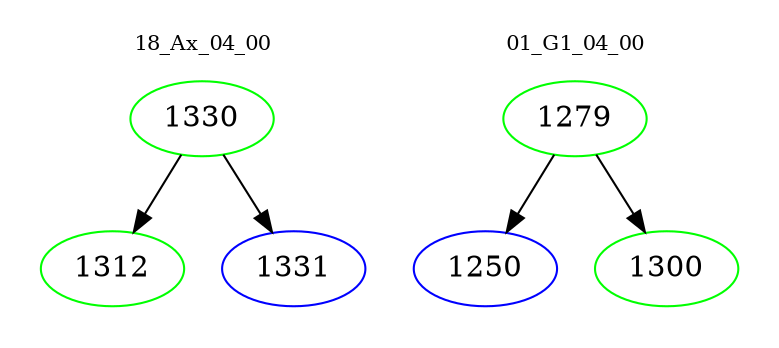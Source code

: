 digraph{
subgraph cluster_0 {
color = white
label = "18_Ax_04_00";
fontsize=10;
T0_1330 [label="1330", color="green"]
T0_1330 -> T0_1312 [color="black"]
T0_1312 [label="1312", color="green"]
T0_1330 -> T0_1331 [color="black"]
T0_1331 [label="1331", color="blue"]
}
subgraph cluster_1 {
color = white
label = "01_G1_04_00";
fontsize=10;
T1_1279 [label="1279", color="green"]
T1_1279 -> T1_1250 [color="black"]
T1_1250 [label="1250", color="blue"]
T1_1279 -> T1_1300 [color="black"]
T1_1300 [label="1300", color="green"]
}
}
